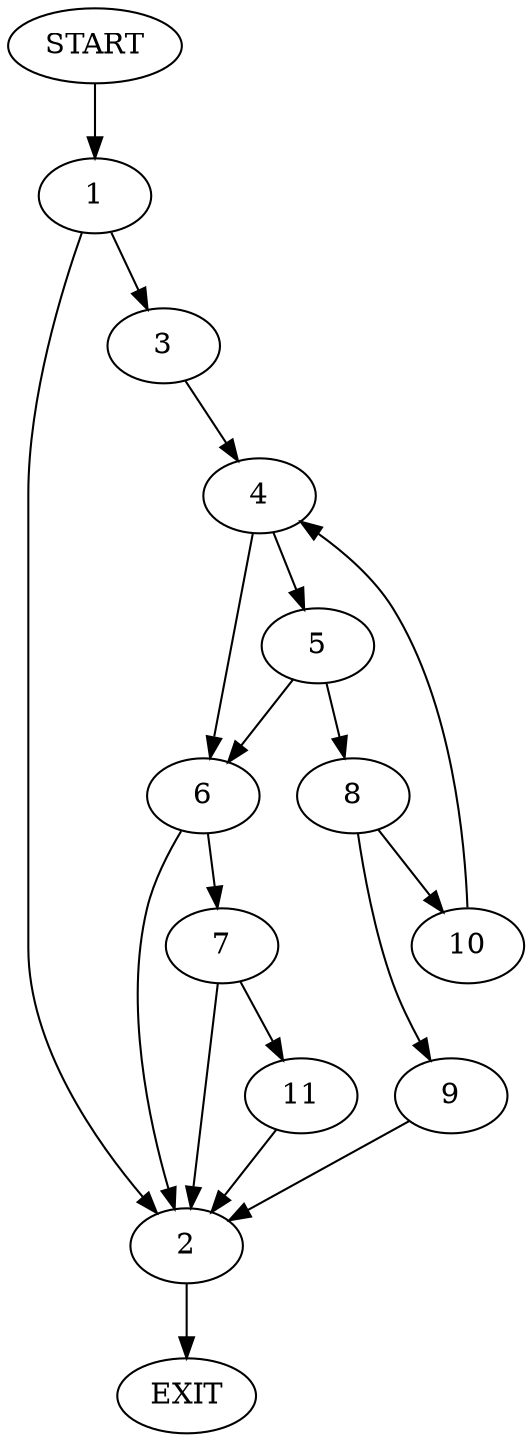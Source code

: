 digraph {
0 [label="START"]
12 [label="EXIT"]
0 -> 1
1 -> 2
1 -> 3
2 -> 12
3 -> 4
4 -> 5
4 -> 6
6 -> 2
6 -> 7
5 -> 6
5 -> 8
8 -> 9
8 -> 10
10 -> 4
9 -> 2
7 -> 2
7 -> 11
11 -> 2
}
